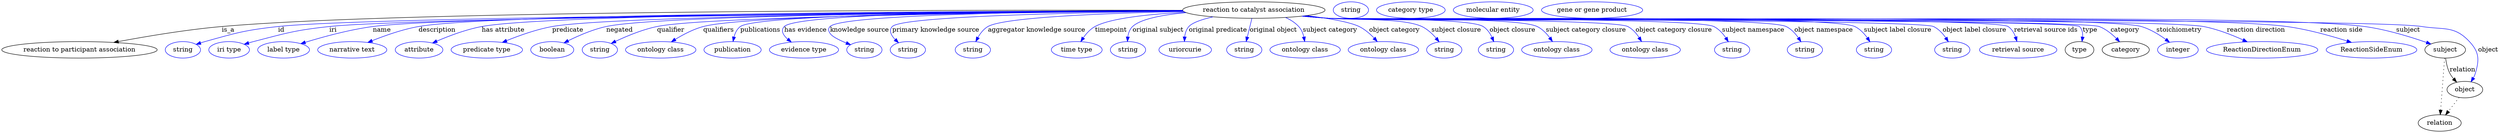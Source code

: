 digraph {
	graph [bb="0,0,5451.6,283"];
	node [label="\N"];
	"reaction to catalyst association"	[height=0.5,
		label="reaction to catalyst association",
		pos="2733.6,265",
		width=4.3149];
	"reaction to participant association"	[height=0.5,
		pos="169.63,178",
		width=4.7121];
	"reaction to catalyst association" -> "reaction to participant association"	[label=is_a,
		lp="494.63,221.5",
		pos="e,244.67,194.17 2578,264.5 2137.8,265.44 888.84,264.8 480.63,229 403.74,222.26 317.1,207.75 254.84,196.09"];
	id	[color=blue,
		height=0.5,
		label=string,
		pos="395.63,178",
		width=1.0652];
	"reaction to catalyst association" -> id	[color=blue,
		label=id,
		lp="609.63,221.5",
		pos="e,424.62,189.98 2578.9,263.14 2121.6,260.37 796.86,250.56 602.63,229 530.9,221.04 513.14,215.43 443.63,196 440.53,195.13 437.33,\
194.17 434.13,193.15",
		style=solid];
	iri	[color=blue,
		height=0.5,
		label="iri type",
		pos="496.63,178",
		width=1.2277];
	"reaction to catalyst association" -> iri	[color=blue,
		label=iri,
		lp="722.63,221.5",
		pos="e,529.55,190.19 2579.2,262.93 2139,259.64 897.63,248.72 714.63,229 640.28,220.99 622.02,214.78 549.63,196 546.26,195.12 542.78,194.16 \
539.3,193.14",
		style=solid];
	name	[color=blue,
		height=0.5,
		label="label type",
		pos="615.63,178",
		width=1.5707];
	"reaction to catalyst association" -> name	[color=blue,
		label=name,
		lp="829.63,221.5",
		pos="e,653.39,191.54 2578.9,263.27 2152.7,260.95 982.39,252.5 809.63,229 758.86,222.09 702.27,206.57 663.38,194.64",
		style=solid];
	description	[color=blue,
		height=0.5,
		label="narrative text",
		pos="765.63,178",
		width=2.0943];
	"reaction to catalyst association" -> description	[color=blue,
		label=description,
		lp="950.13,221.5",
		pos="e,799.44,194.15 2578.3,263.81 2167.3,262.93 1071.2,257.85 909.63,229 874.79,222.78 837.06,209.41 808.96,198.06",
		style=solid];
	"has attribute"	[color=blue,
		height=0.5,
		label=attribute,
		pos="910.63,178",
		width=1.4443];
	"reaction to catalyst association" -> "has attribute"	[color=blue,
		label="has attribute",
		lp="1094.6,221.5",
		pos="e,940.03,192.95 2578.5,263.68 2190,262.48 1195.3,256.69 1047.6,229 1013.4,222.58 976.38,208.62 949.47,197.07",
		style=solid];
	predicate	[color=blue,
		height=0.5,
		label="predicate type",
		pos="1058.6,178",
		width=2.1665];
	"reaction to catalyst association" -> predicate	[color=blue,
		label=predicate,
		lp="1234.6,221.5",
		pos="e,1092.5,194.36 2578.8,263.23 2216.3,261.03 1333.3,253.23 1200.6,229 1166.5,222.76 1129.5,209.53 1101.9,198.25",
		style=solid];
	negated	[color=blue,
		height=0.5,
		label=boolean,
		pos="1201.6,178",
		width=1.2999];
	"reaction to catalyst association" -> negated	[color=blue,
		label=negated,
		lp="1347.6,221.5",
		pos="e,1227.2,193.28 2578.6,263.47 2236.8,261.81 1438.8,255.16 1318.6,229 1289.6,222.68 1258.8,209.21 1236.1,197.83",
		style=solid];
	qualifier	[color=blue,
		height=0.5,
		label=string,
		pos="1304.6,178",
		width=1.0652];
	"reaction to catalyst association" -> qualifier	[color=blue,
		label=qualifier,
		lp="1459.6,221.5",
		pos="e,1329.2,191.86 2579.2,262.91 2258.1,260.2 1539.3,251.65 1429.6,229 1397.5,222.36 1363,207.97 1338.4,196.33",
		style=solid];
	qualifiers	[color=blue,
		height=0.5,
		label="ontology class",
		pos="1437.6,178",
		width=2.1304];
	"reaction to catalyst association" -> qualifiers	[color=blue,
		label=qualifiers,
		lp="1564.1,221.5",
		pos="e,1460.8,195.42 2578.6,263.47 2276.4,261.85 1629.1,255.32 1530.6,229 1508.9,223.2 1486.7,211.48 1469.4,200.85",
		style=solid];
	publications	[color=blue,
		height=0.5,
		label=publication,
		pos="1594.6,178",
		width=1.7332];
	"reaction to catalyst association" -> publications	[color=blue,
		label=publications,
		lp="1655.6,221.5",
		pos="e,1595.7,196.28 2578.5,263.8 2279.6,262.76 1649.8,257.23 1611.6,229 1604.3,223.59 1600.1,214.87 1597.7,206.21",
		style=solid];
	"has evidence"	[color=blue,
		height=0.5,
		label="evidence type",
		pos="1750.6,178",
		width=2.0943];
	"reaction to catalyst association" -> "has evidence"	[color=blue,
		label="has evidence",
		lp="1754.1,221.5",
		pos="e,1723.1,194.95 2578.4,264.3 2298.9,264.06 1737.3,259.74 1707.6,229 1699.2,220.27 1705.1,210.2 1715,201.4",
		style=solid];
	"knowledge source"	[color=blue,
		height=0.5,
		label=string,
		pos="1882.6,178",
		width=1.0652];
	"reaction to catalyst association" -> "knowledge source"	[color=blue,
		label="knowledge source",
		lp="1872.1,221.5",
		pos="e,1852.5,189.28 2578.7,263.67 2321.9,262.36 1833.9,256.26 1807.6,229 1803,224.2 1804.1,219.62 1807.6,214 1812,207.12 1827.2,199.47 \
1842.8,193.08",
		style=solid];
	"primary knowledge source"	[color=blue,
		height=0.5,
		label=string,
		pos="1977.6,178",
		width=1.0652];
	"reaction to catalyst association" -> "primary knowledge source"	[color=blue,
		label="primary knowledge source",
		lp="2038.6,221.5",
		pos="e,1957.3,193.51 2579.6,262.58 2355.9,259.75 1965.2,251.58 1943.6,229 1935.5,220.5 1941,209.86 1949.8,200.59",
		style=solid];
	"aggregator knowledge source"	[color=blue,
		height=0.5,
		label=string,
		pos="2119.6,178",
		width=1.0652];
	"reaction to catalyst association" -> "aggregator knowledge source"	[color=blue,
		label="aggregator knowledge source",
		lp="2259.1,221.5",
		pos="e,2126.1,196.01 2580.7,261.81 2421.1,258.41 2188.8,249.91 2152.6,229 2143.2,223.54 2135.9,214.14 2130.7,204.96",
		style=solid];
	timepoint	[color=blue,
		height=0.5,
		label="time type",
		pos="2346.6,178",
		width=1.5346];
	"reaction to catalyst association" -> timepoint	[color=blue,
		label=timepoint,
		lp="2421.6,221.5",
		pos="e,2355.4,195.91 2583.4,260.27 2505.7,256.1 2420.3,247.34 2386.6,229 2376.3,223.36 2367.6,213.81 2361.1,204.56",
		style=solid];
	"original subject"	[color=blue,
		height=0.5,
		label=string,
		pos="2458.6,178",
		width=1.0652];
	"reaction to catalyst association" -> "original subject"	[color=blue,
		label="original subject",
		lp="2524.6,221.5",
		pos="e,2457.4,196.24 2585.8,259.34 2535.1,254.7 2486.6,245.81 2468.6,229 2462.5,223.22 2459.5,214.78 2458.2,206.47",
		style=solid];
	"original predicate"	[color=blue,
		height=0.5,
		label=uriorcurie,
		pos="2583.6,178",
		width=1.5887];
	"reaction to catalyst association" -> "original predicate"	[color=blue,
		label="original predicate",
		lp="2655.1,221.5",
		pos="e,2581.9,196.34 2644.3,250.15 2620.8,244.76 2599.7,237.73 2591.6,229 2586,222.91 2583.5,214.52 2582.5,206.36",
		style=solid];
	"original object"	[color=blue,
		height=0.5,
		label=string,
		pos="2712.6,178",
		width=1.0652];
	"reaction to catalyst association" -> "original object"	[color=blue,
		label="original object",
		lp="2776.1,221.5",
		pos="e,2716.9,196.18 2729.4,246.8 2726.5,235.16 2722.7,219.55 2719.4,206.24",
		style=solid];
	"subject category"	[color=blue,
		height=0.5,
		label="ontology class",
		pos="2845.6,178",
		width=2.1304];
	"reaction to catalyst association" -> "subject category"	[color=blue,
		label="subject category",
		lp="2900.1,221.5",
		pos="e,2844.7,196.22 2802.8,248.85 2813.5,243.97 2823.7,237.52 2831.6,229 2837.4,222.79 2840.9,214.38 2842.9,206.22",
		style=solid];
	"object category"	[color=blue,
		height=0.5,
		label="ontology class",
		pos="3016.6,178",
		width=2.1304];
	"reaction to catalyst association" -> "object category"	[color=blue,
		label="object category",
		lp="3041.1,221.5",
		pos="e,3003.2,196.2 2848.9,252.88 2895.5,247.06 2943,239.05 2963.6,229 2975.9,223.02 2987.2,213.21 2996.2,203.86",
		style=solid];
	"subject closure"	[color=blue,
		height=0.5,
		label=string,
		pos="3149.6,178",
		width=1.0652];
	"reaction to catalyst association" -> "subject closure"	[color=blue,
		label="subject closure",
		lp="3176.1,221.5",
		pos="e,3138.4,195.52 2844.6,252.36 2862.6,250.52 2881.1,248.68 2898.6,247 2943.5,242.69 3059.9,248.28 3100.6,229 3112.8,223.23 3123.6,\
213.07 3132,203.41",
		style=solid];
	"object closure"	[color=blue,
		height=0.5,
		label=string,
		pos="3262.6,178",
		width=1.0652];
	"reaction to catalyst association" -> "object closure"	[color=blue,
		label="object closure",
		lp="3298.6,221.5",
		pos="e,3257.9,195.96 2841.8,252.08 2860.8,250.22 2880.3,248.44 2898.6,247 2935.9,244.08 3202.9,248.76 3234.6,229 3243.4,223.54 3249.7,\
214.27 3254,205.19",
		style=solid];
	"subject category closure"	[color=blue,
		height=0.5,
		label="ontology class",
		pos="3395.6,178",
		width=2.1304];
	"reaction to catalyst association" -> "subject category closure"	[color=blue,
		label="subject category closure",
		lp="3459.1,221.5",
		pos="e,3386,196.2 2840.9,251.95 2860.1,250.08 2880,248.33 2898.6,247 2949,243.41 3307.2,250.96 3352.6,229 3363.7,223.66 3373,214.03 3380.1,\
204.63",
		style=solid];
	"object category closure"	[color=blue,
		height=0.5,
		label="ontology class",
		pos="3588.6,178",
		width=2.1304];
	"reaction to catalyst association" -> "object category closure"	[color=blue,
		label="object category closure",
		lp="3651.1,221.5",
		pos="e,3580.7,196.2 2840,251.85 2859.5,249.97 2879.7,248.24 2898.6,247 2934.8,244.64 3518.4,245.55 3550.6,229 3560.9,223.72 3569.2,214.23 \
3575.4,204.92",
		style=solid];
	"subject namespace"	[color=blue,
		height=0.5,
		label=string,
		pos="3778.6,178",
		width=1.0652];
	"reaction to catalyst association" -> "subject namespace"	[color=blue,
		label="subject namespace",
		lp="3824.6,221.5",
		pos="e,3770.3,195.76 2839.6,251.8 2859.2,249.91 2879.5,248.19 2898.6,247 2945.2,244.11 3696.8,249.67 3738.6,229 3749.5,223.65 3758.3,\
213.82 3764.9,204.29",
		style=solid];
	"object namespace"	[color=blue,
		height=0.5,
		label=string,
		pos="3937.6,178",
		width=1.0652];
	"reaction to catalyst association" -> "object namespace"	[color=blue,
		label="object namespace",
		lp="3978.6,221.5",
		pos="e,3929,195.78 2839.2,251.79 2858.9,249.88 2879.4,248.16 2898.6,247 2954,243.66 3846.7,253.17 3896.6,229 3907.6,223.68 3916.7,213.86 \
3923.4,204.32",
		style=solid];
	"subject label closure"	[color=blue,
		height=0.5,
		label=string,
		pos="4088.6,178",
		width=1.0652];
	"reaction to catalyst association" -> "subject label closure"	[color=blue,
		label="subject label closure",
		lp="4140.6,221.5",
		pos="e,4079.7,195.8 2839.2,251.75 2858.9,249.85 2879.4,248.14 2898.6,247 2962.3,243.23 3989,256.39 4046.6,229 4057.8,223.71 4067,213.89 \
4074,204.35",
		style=solid];
	"object label closure"	[color=blue,
		height=0.5,
		label=string,
		pos="4259.6,178",
		width=1.0652];
	"reaction to catalyst association" -> "object label closure"	[color=blue,
		label="object label closure",
		lp="4308.1,221.5",
		pos="e,4251,195.8 2839.1,251.72 2858.9,249.82 2879.4,248.12 2898.6,247 2935.2,244.87 4185.6,244.91 4218.6,229 4229.6,223.7 4238.7,213.89 \
4245.5,204.35",
		style=solid];
	"retrieval source ids"	[color=blue,
		height=0.5,
		label="retrieval source",
		pos="4403.6,178",
		width=2.347];
	"reaction to catalyst association" -> "retrieval source ids"	[color=blue,
		label="retrieval source ids",
		lp="4464.1,221.5",
		pos="e,4400.9,196.48 2838.7,251.74 2858.6,249.82 2879.2,248.12 2898.6,247 2939.8,244.64 4347.3,251.72 4381.6,229 4389.6,223.76 4394.7,\
214.95 4397.9,206.18",
		style=solid];
	type	[height=0.5,
		pos="4537.6,178",
		width=0.86659];
	"reaction to catalyst association" -> type	[color=blue,
		label=type,
		lp="4560.6,221.5",
		pos="e,4543.1,196.13 2838.7,251.72 2858.6,249.81 2879.2,248.1 2898.6,247 2921.4,245.71 4521.6,245.19 4537.6,229 4543.5,223.03 4545,214.44 \
4544.5,206.06",
		style=solid];
	category	[height=0.5,
		pos="4638.6,178",
		width=1.4263];
	"reaction to catalyst association" -> category	[color=blue,
		label=category,
		lp="4637.1,221.5",
		pos="e,4625.3,195.45 2838.7,251.71 2858.6,249.8 2879.2,248.1 2898.6,247 2945.3,244.35 4536.9,245.51 4580.6,229 4594.9,223.61 4608,213.01 \
4618.2,202.95",
		style=solid];
	stoichiometry	[color=blue,
		height=0.5,
		label=integer,
		pos="4752.6,178",
		width=1.2277];
	"reaction to catalyst association" -> stoichiometry	[color=blue,
		label=stoichiometry,
		lp="4755.1,221.5",
		pos="e,4734.4,194.56 2838.7,251.7 2858.6,249.8 2879.2,248.1 2898.6,247 2997,241.44 4578,256.65 4672.6,229 4692.1,223.32 4711.4,211.45 \
4726.2,200.7",
		style=solid];
	"reaction direction"	[color=blue,
		height=0.5,
		label=ReactionDirectionEnum,
		pos="4936.6,178",
		width=3.3761];
	"reaction to catalyst association" -> "reaction direction"	[color=blue,
		label="reaction direction",
		lp="4923.1,221.5",
		pos="e,4904.2,195.47 2838.7,251.69 2858.6,249.79 2879.2,248.09 2898.6,247 3004.6,241.06 4704.4,249.14 4808.6,229 4838.5,223.23 4870.4,\
210.79 4894.9,199.77",
		style=solid];
	"reaction side"	[color=blue,
		height=0.5,
		label=ReactionSideEnum,
		pos="5174.6,178",
		width=2.7442];
	"reaction to catalyst association" -> "reaction side"	[color=blue,
		label="reaction side",
		lp="5109.1,221.5",
		pos="e,5131.1,194.25 2838.7,251.68 2858.6,249.77 2879.2,248.08 2898.6,247 3130.7,234.07 4760.4,260.74 4990.6,229 5035.4,222.82 5084.8,\
208.99 5121.2,197.44",
		style=solid];
	subject	[height=0.5,
		pos="5335.6,178",
		width=1.2277];
	"reaction to catalyst association" -> subject	[color=blue,
		label=subject,
		lp="5254.6,221.5",
		pos="e,5304.4,190.79 2838.7,251.67 2858.6,249.76 2879.2,248.07 2898.6,247 3149.5,233.11 4910.7,262.82 5159.6,229 5207.1,222.55 5259.7,\
206.35 5295,194.12",
		style=solid];
	object	[height=0.5,
		pos="5378.6,91",
		width=1.0832];
	"reaction to catalyst association" -> object	[color=blue,
		label=object,
		lp="5429.6,178",
		pos="e,5392,108.09 2838.7,251.66 2858.6,249.76 2879.2,248.07 2898.6,247 3031,239.7 5153.7,249.78 5284.6,229 5332.5,221.4 5355.6,231.49 \
5388.6,196 5409.9,173.16 5410.6,156.9 5401.6,127 5400.6,123.55 5399.1,120.13 5397.4,116.85",
		style=solid];
	association_type	[color=blue,
		height=0.5,
		label=string,
		pos="2945.6,265",
		width=1.0652];
	association_category	[color=blue,
		height=0.5,
		label="category type",
		pos="3076.6,265",
		width=2.0762];
	subject -> object	[label=relation,
		lp="5373.6,134.5",
		pos="e,5360.7,107.23 5336.7,159.55 5337.9,149.57 5340.4,137.07 5345.6,127 5347.9,122.68 5350.8,118.52 5354,114.66"];
	relation	[height=0.5,
		pos="5323.6,18",
		width=1.2999];
	subject -> relation	[pos="e,5324.9,36.188 5334.3,159.79 5332.3,132.48 5328.2,78.994 5325.7,46.38",
		style=dotted];
	"reaction to participant association_subject"	[color=blue,
		height=0.5,
		label="molecular entity",
		pos="3256.6,265",
		width=2.4192];
	object -> relation	[pos="e,5336.4,35.54 5366.2,73.889 5359.2,64.939 5350.5,53.617 5342.7,43.584",
		style=dotted];
	"reaction to catalyst association_object"	[color=blue,
		height=0.5,
		label="gene or gene product",
		pos="3472.6,265",
		width=3.0692];
}

